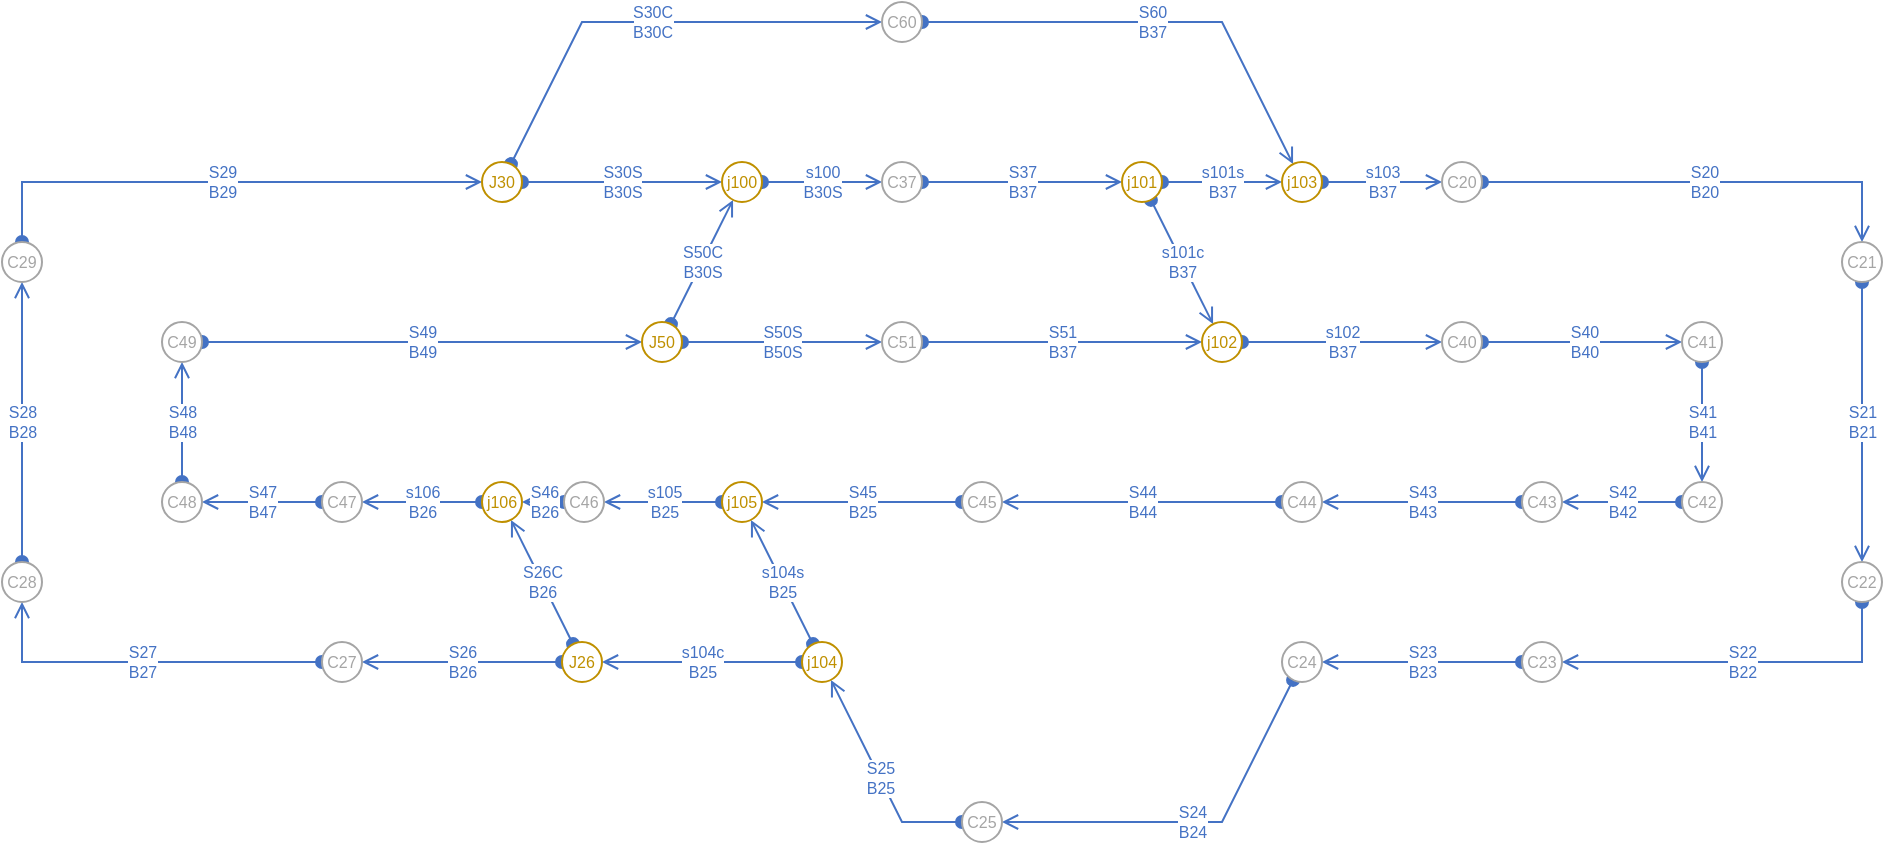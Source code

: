 <mxfile compressed="false" version="20.8.16" type="device">
  <diagram id="K6tpQGdSyWYsWiGt794e" name="v1">
    <mxGraphModel dx="1780" dy="796" grid="1" gridSize="10" guides="1" tooltips="1" connect="1" arrows="1" fold="1" page="1" pageScale="1" pageWidth="827" pageHeight="1169" math="0" shadow="0">
      <root>
        <mxCell id="0" />
        <mxCell id="1" parent="0" />
        <object label="%id%&lt;br&gt;%blockId%" placeholders="1" type="section" blockId="B29" id="S29">
          <mxCell style="endArrow=open;html=1;rounded=0;startArrow=oval;startFill=1;endFill=0;fontSize=8;fontColor=#4472C4;strokeColor=#4472C4;" parent="1" source="C29" target="J30" edge="1">
            <mxGeometry width="100" height="100" relative="1" as="geometry">
              <mxPoint x="150" y="160" as="sourcePoint" />
              <mxPoint x="290.0" y="160" as="targetPoint" />
              <Array as="points">
                <mxPoint x="80" y="200" />
              </Array>
            </mxGeometry>
          </mxCell>
        </object>
        <object label="%id%&lt;br&gt;%blockId%" placeholders="1" type="section" blockId="B37" id="s101c">
          <mxCell style="endArrow=open;html=1;rounded=0;startArrow=oval;startFill=1;endFill=0;fontSize=8;fontColor=#4472C4;strokeColor=#4472C4;" parent="1" source="j101" target="j102" edge="1">
            <mxGeometry width="100" height="100" relative="1" as="geometry">
              <mxPoint x="430" y="230" as="sourcePoint" />
              <mxPoint x="570.0" y="230" as="targetPoint" />
            </mxGeometry>
          </mxCell>
        </object>
        <object label="%id%&lt;br&gt;%blockId%" placeholders="1" type="section" blockId="B37" id="s101s">
          <mxCell style="endArrow=open;html=1;rounded=0;startArrow=oval;startFill=1;endFill=0;fontSize=8;fontColor=#4472C4;strokeColor=#4472C4;" parent="1" source="j101" target="j103" edge="1">
            <mxGeometry width="100" height="100" relative="1" as="geometry">
              <mxPoint x="654.434" y="218.963" as="sourcePoint" />
              <mxPoint x="685.528" y="281.056" as="targetPoint" />
            </mxGeometry>
          </mxCell>
        </object>
        <object label="%id%&lt;br&gt;%blockId%" placeholders="1" type="section" blockId="B37" id="S37">
          <mxCell style="endArrow=open;html=1;rounded=0;startArrow=oval;startFill=1;endFill=0;fontSize=8;fontColor=#4472C4;strokeColor=#4472C4;" parent="1" source="C37" target="j101" edge="1">
            <mxGeometry width="100" height="100" relative="1" as="geometry">
              <mxPoint x="540" y="170" as="sourcePoint" />
              <mxPoint x="665.528" y="281.056" as="targetPoint" />
              <mxPoint as="offset" />
            </mxGeometry>
          </mxCell>
        </object>
        <object label="%id%&lt;br&gt;%blockId%" placeholders="1" type="section" blockId="B30S" id="S50C">
          <mxCell style="endArrow=open;html=1;rounded=0;startArrow=oval;startFill=1;endFill=0;fontSize=8;fontColor=#4472C4;strokeColor=#4472C4;" parent="1" source="J50" target="j100" edge="1">
            <mxGeometry width="100" height="100" relative="1" as="geometry">
              <mxPoint x="614.451" y="218.955" as="sourcePoint" />
              <mxPoint x="645.509" y="281.065" as="targetPoint" />
            </mxGeometry>
          </mxCell>
        </object>
        <object label="%id%&lt;br&gt;%blockId%" placeholders="1" type="section" blockId="B50S" id="S50S">
          <mxCell style="endArrow=open;html=1;rounded=0;startArrow=oval;startFill=1;endFill=0;fontSize=8;fontColor=#4472C4;strokeColor=#4472C4;" parent="1" source="J50" target="C51" edge="1">
            <mxGeometry width="100" height="100" relative="1" as="geometry">
              <mxPoint x="644.451" y="228.955" as="sourcePoint" />
              <mxPoint x="520" y="300" as="targetPoint" />
              <mxPoint as="offset" />
            </mxGeometry>
          </mxCell>
        </object>
        <object label="%id%&lt;br&gt;%blockId%" placeholders="1" type="section" blockId="B30S" id="S30S">
          <mxCell style="endArrow=open;html=1;rounded=0;startArrow=oval;startFill=1;endFill=0;fontSize=8;fontColor=#4472C4;strokeColor=#4472C4;" parent="1" source="J30" target="j100" edge="1">
            <mxGeometry width="100" height="100" relative="1" as="geometry">
              <mxPoint x="414.472" y="281.056" as="sourcePoint" />
              <mxPoint x="445.528" y="218.944" as="targetPoint" />
            </mxGeometry>
          </mxCell>
        </object>
        <object label="%id%&lt;br&gt;%blockId%" placeholders="1" type="section" blockId="B26" id="s106">
          <mxCell style="endArrow=open;html=1;rounded=0;startArrow=oval;startFill=1;endFill=0;fontSize=8;fontColor=#4472C4;strokeColor=#4472C4;" parent="1" source="j106" target="C47" edge="1">
            <mxGeometry width="100" height="100" relative="1" as="geometry">
              <mxPoint x="210" y="360" as="sourcePoint" />
              <mxPoint x="140" y="360" as="targetPoint" />
            </mxGeometry>
          </mxCell>
        </object>
        <object label="%id%&lt;br&gt;%blockId%" placeholders="1" type="section" blockId="B25" id="s105">
          <mxCell style="endArrow=open;html=1;rounded=0;startArrow=oval;startFill=1;endFill=0;fontSize=8;fontColor=#4472C4;strokeColor=#4472C4;" parent="1" source="j105" target="C46" edge="1">
            <mxGeometry width="100" height="100" relative="1" as="geometry">
              <mxPoint x="410" y="360" as="sourcePoint" />
              <mxPoint x="320.0" y="170" as="targetPoint" />
            </mxGeometry>
          </mxCell>
        </object>
        <object label="%id%&lt;br&gt;%blockId%" placeholders="1" type="section" blockId="B25" id="s104c">
          <mxCell style="endArrow=open;html=1;rounded=0;startArrow=oval;startFill=1;endFill=0;fontSize=8;fontColor=#4472C4;strokeColor=#4472C4;" parent="1" source="j104" target="J26" edge="1">
            <mxGeometry width="100" height="100" relative="1" as="geometry">
              <mxPoint x="170" y="180" as="sourcePoint" />
              <mxPoint x="310.0" y="180" as="targetPoint" />
              <mxPoint as="offset" />
            </mxGeometry>
          </mxCell>
        </object>
        <object label="%id%&lt;br&gt;%blockId%" placeholders="1" type="section" blockId="B26" id="S26C">
          <mxCell style="endArrow=open;html=1;rounded=0;startArrow=oval;startFill=1;endFill=0;fontSize=8;fontColor=#4472C4;strokeColor=#4472C4;" parent="1" source="J26" target="j106" edge="1">
            <mxGeometry x="-0.002" width="100" height="100" relative="1" as="geometry">
              <mxPoint x="480" y="450" as="sourcePoint" />
              <mxPoint x="330" y="390" as="targetPoint" />
              <mxPoint as="offset" />
            </mxGeometry>
          </mxCell>
        </object>
        <object label="%id%&lt;br&gt;%blockId%" placeholders="1" type="section" blockId="B25" id="s104s">
          <mxCell style="endArrow=open;html=1;rounded=0;startArrow=oval;startFill=1;endFill=0;fontSize=8;fontColor=#4472C4;strokeColor=#4472C4;" parent="1" source="j104" target="j105" edge="1">
            <mxGeometry width="100" height="100" relative="1" as="geometry">
              <mxPoint x="325.545" y="441.047" as="sourcePoint" />
              <mxPoint x="294.472" y="378.944" as="targetPoint" />
            </mxGeometry>
          </mxCell>
        </object>
        <object label="%id%&lt;br&gt;%blockId%" placeholders="1" type="section" blockId="B26" id="S46">
          <mxCell style="endArrow=open;html=1;rounded=0;startArrow=oval;startFill=1;endFill=0;fontSize=8;fontColor=#4472C4;strokeColor=#4472C4;" parent="1" source="C46" target="j106" edge="1">
            <mxGeometry width="100" height="100" relative="1" as="geometry">
              <mxPoint x="460" y="340" as="sourcePoint" />
              <mxPoint x="410" y="310" as="targetPoint" />
            </mxGeometry>
          </mxCell>
        </object>
        <object label="%id%&lt;br&gt;%blockId%" placeholders="1" type="section" blockId="B25" id="S25">
          <mxCell style="endArrow=open;html=1;rounded=0;startArrow=oval;startFill=1;endFill=0;fontSize=8;fontColor=#4472C4;strokeColor=#4472C4;" parent="1" source="C25" target="j104" edge="1">
            <mxGeometry x="0.001" width="100" height="100" relative="1" as="geometry">
              <mxPoint x="515.528" y="511.056" as="sourcePoint" />
              <mxPoint x="424.472" y="388.944" as="targetPoint" />
              <Array as="points">
                <mxPoint x="520" y="520" />
              </Array>
              <mxPoint as="offset" />
            </mxGeometry>
          </mxCell>
        </object>
        <object label="%id%&lt;br&gt;%blockId%" placeholders="1" type="section" blockId="B27" id="S27">
          <mxCell style="endArrow=open;html=1;rounded=0;startArrow=oval;startFill=1;endFill=0;fontSize=8;fontColor=#4472C4;strokeColor=#4472C4;" parent="1" source="C27" target="C28" edge="1">
            <mxGeometry x="-0.002" width="100" height="100" relative="1" as="geometry">
              <mxPoint x="160" y="440" as="sourcePoint" />
              <mxPoint x="100" y="440" as="targetPoint" />
              <mxPoint as="offset" />
              <Array as="points">
                <mxPoint x="80" y="440" />
              </Array>
            </mxGeometry>
          </mxCell>
        </object>
        <object label="%id%&lt;br&gt;%blockId%" placeholders="1" type="section" blockId="B30C" id="S30C">
          <mxCell style="endArrow=open;html=1;rounded=0;startArrow=oval;startFill=1;endFill=0;fontSize=8;fontColor=#4472C4;strokeColor=#4472C4;" parent="1" source="J30" target="C60" edge="1">
            <mxGeometry width="100" height="100" relative="1" as="geometry">
              <mxPoint x="340" y="210" as="sourcePoint" />
              <mxPoint x="440" y="210" as="targetPoint" />
              <Array as="points">
                <mxPoint x="360" y="120" />
              </Array>
            </mxGeometry>
          </mxCell>
        </object>
        <object label="%id%&lt;br&gt;%blockId%" placeholders="1" type="section" blockId="B37" id="S60">
          <mxCell style="endArrow=open;html=1;rounded=0;startArrow=oval;startFill=1;endFill=0;fontSize=8;fontColor=#4472C4;strokeColor=#4472C4;" parent="1" source="C60" target="j103" edge="1">
            <mxGeometry width="100" height="100" relative="1" as="geometry">
              <mxPoint x="350" y="220" as="sourcePoint" />
              <mxPoint x="718" y="160" as="targetPoint" />
              <Array as="points">
                <mxPoint x="680" y="120" />
              </Array>
            </mxGeometry>
          </mxCell>
        </object>
        <object label="%id%&lt;br&gt;%blockId%" placeholders="1" type="section" blockId="B30S" id="s100">
          <mxCell style="endArrow=open;html=1;rounded=0;startArrow=oval;startFill=1;endFill=0;fontSize=8;fontColor=#4472C4;strokeColor=#4472C4;" parent="1" source="j100" target="C37" edge="1">
            <mxGeometry width="100" height="100" relative="1" as="geometry">
              <mxPoint x="460" y="210" as="sourcePoint" />
              <mxPoint x="640" y="210" as="targetPoint" />
            </mxGeometry>
          </mxCell>
        </object>
        <object label="%id%&lt;br&gt;%blockId%" placeholders="1" type="section" blockId="B37" id="S51">
          <mxCell style="endArrow=open;html=1;rounded=0;startArrow=oval;startFill=1;endFill=0;fontSize=8;fontColor=#4472C4;strokeColor=#4472C4;" parent="1" source="C51" target="j102" edge="1">
            <mxGeometry width="100" height="100" relative="1" as="geometry">
              <mxPoint x="419.864" y="291.644" as="sourcePoint" />
              <mxPoint x="530" y="310" as="targetPoint" />
              <mxPoint as="offset" />
            </mxGeometry>
          </mxCell>
        </object>
        <object label="%id%&lt;br&gt;%blockId%" placeholders="1" type="section" blockId="B37" id="s103">
          <mxCell style="endArrow=open;html=1;rounded=0;startArrow=oval;startFill=1;endFill=0;fontSize=8;fontColor=#4472C4;strokeColor=#4472C4;" parent="1" source="j103" target="C20" edge="1">
            <mxGeometry width="100" height="100" relative="1" as="geometry">
              <mxPoint x="764" y="210" as="sourcePoint" />
              <mxPoint x="850" y="240" as="targetPoint" />
            </mxGeometry>
          </mxCell>
        </object>
        <object label="%id%&lt;br&gt;%blockId%" placeholders="1" type="section" blockId="B37" id="s102">
          <mxCell style="endArrow=open;html=1;rounded=0;startArrow=oval;startFill=1;endFill=0;fontSize=8;fontColor=#4472C4;strokeColor=#4472C4;" parent="1" source="j102" target="C40" edge="1">
            <mxGeometry width="100" height="100" relative="1" as="geometry">
              <mxPoint x="780.0" y="210" as="sourcePoint" />
              <mxPoint x="800.0" y="210" as="targetPoint" />
              <mxPoint as="offset" />
            </mxGeometry>
          </mxCell>
        </object>
        <object label="%id%&lt;br&gt;%blockId%" placeholders="1" type="section" blockId="B40" id="S40">
          <mxCell style="endArrow=open;html=1;rounded=0;startArrow=oval;startFill=1;endFill=0;fontSize=8;fontColor=#4472C4;strokeColor=#4472C4;" parent="1" source="C40" target="C41" edge="1">
            <mxGeometry x="0.007" width="100" height="100" relative="1" as="geometry">
              <mxPoint x="740" y="290" as="sourcePoint" />
              <mxPoint x="900" y="360" as="targetPoint" />
              <mxPoint as="offset" />
            </mxGeometry>
          </mxCell>
        </object>
        <object label="%id%&lt;br&gt;%blockId%" placeholders="1" type="section" blockId="B41" id="S41">
          <mxCell style="endArrow=open;html=1;rounded=0;startArrow=oval;startFill=1;endFill=0;fontSize=8;fontColor=#4472C4;strokeColor=#4472C4;" parent="1" source="C41" target="C42" edge="1">
            <mxGeometry x="0.007" width="100" height="100" relative="1" as="geometry">
              <mxPoint x="820.0" y="290" as="sourcePoint" />
              <mxPoint x="880" y="340" as="targetPoint" />
              <mxPoint as="offset" />
            </mxGeometry>
          </mxCell>
        </object>
        <object label="%id%&lt;br&gt;%blockId%" placeholders="1" type="section" blockId="B42" id="S42">
          <mxCell style="endArrow=open;html=1;rounded=0;startArrow=oval;startFill=1;endFill=0;fontSize=8;fontColor=#4472C4;strokeColor=#4472C4;" parent="1" source="C42" target="C43" edge="1">
            <mxGeometry x="0.007" width="100" height="100" relative="1" as="geometry">
              <mxPoint x="930.0" y="300" as="sourcePoint" />
              <mxPoint x="930.0" y="360" as="targetPoint" />
              <mxPoint as="offset" />
            </mxGeometry>
          </mxCell>
        </object>
        <object label="%id%&lt;br&gt;%blockId%" placeholders="1" type="section" blockId="B43" id="S43">
          <mxCell style="endArrow=open;html=1;rounded=0;startArrow=oval;startFill=1;endFill=0;fontSize=8;fontColor=#4472C4;strokeColor=#4472C4;" parent="1" source="C43" target="C44" edge="1">
            <mxGeometry x="0.007" width="100" height="100" relative="1" as="geometry">
              <mxPoint x="830.033" y="350.815" as="sourcePoint" />
              <mxPoint x="810.0" y="360" as="targetPoint" />
              <mxPoint as="offset" />
            </mxGeometry>
          </mxCell>
        </object>
        <object label="%id%&lt;br&gt;%blockId%" placeholders="1" type="section" blockId="B20" id="S20">
          <mxCell style="endArrow=open;html=1;rounded=0;startArrow=oval;startFill=1;endFill=0;fontSize=8;fontColor=#4472C4;strokeColor=#4472C4;" parent="1" source="C20" target="C21" edge="1">
            <mxGeometry x="0.009" width="100" height="100" relative="1" as="geometry">
              <mxPoint x="820" y="290" as="sourcePoint" />
              <mxPoint x="930" y="200" as="targetPoint" />
              <mxPoint as="offset" />
              <Array as="points">
                <mxPoint x="1000" y="200" />
              </Array>
            </mxGeometry>
          </mxCell>
        </object>
        <object label="%id%&lt;br&gt;%blockId%" placeholders="1" type="section" blockId="B21" id="S21">
          <mxCell style="endArrow=open;html=1;rounded=0;startArrow=oval;startFill=1;endFill=0;fontSize=8;fontColor=#4472C4;strokeColor=#4472C4;" parent="1" source="C21" target="C22" edge="1">
            <mxGeometry width="100" height="100" relative="1" as="geometry">
              <mxPoint x="864" y="210" as="sourcePoint" />
              <mxPoint x="1014" y="240" as="targetPoint" />
            </mxGeometry>
          </mxCell>
        </object>
        <object label="%id%&lt;br&gt;%blockId%" placeholders="1" type="section" blockId="B22" id="S22">
          <mxCell style="endArrow=open;html=1;rounded=0;startArrow=oval;startFill=1;endFill=0;fontSize=8;fontColor=#4472C4;strokeColor=#4472C4;" parent="1" source="C22" target="C23" edge="1">
            <mxGeometry width="100" height="100" relative="1" as="geometry">
              <mxPoint x="970" y="260" as="sourcePoint" />
              <mxPoint x="970" y="400" as="targetPoint" />
              <Array as="points">
                <mxPoint x="1000" y="440" />
              </Array>
            </mxGeometry>
          </mxCell>
        </object>
        <object label="%id%&lt;br&gt;%blockId%" placeholders="1" type="section" blockId="B23" id="S23">
          <mxCell style="endArrow=open;html=1;rounded=0;startArrow=oval;startFill=1;endFill=0;fontSize=8;fontColor=#4472C4;strokeColor=#4472C4;" parent="1" source="C23" target="C24" edge="1">
            <mxGeometry width="100" height="100" relative="1" as="geometry">
              <mxPoint x="970" y="420" as="sourcePoint" />
              <mxPoint x="860" y="450" as="targetPoint" />
              <Array as="points" />
            </mxGeometry>
          </mxCell>
        </object>
        <object label="%id%&lt;br&gt;%blockId%" placeholders="1" type="section" blockId="B44" id="S44">
          <mxCell style="endArrow=open;html=1;rounded=0;startArrow=oval;startFill=1;endFill=0;fontSize=8;fontColor=#4472C4;strokeColor=#4472C4;" parent="1" source="C44" target="C45" edge="1">
            <mxGeometry width="100" height="100" relative="1" as="geometry">
              <mxPoint x="550" y="370" as="sourcePoint" />
              <mxPoint x="420" y="370" as="targetPoint" />
            </mxGeometry>
          </mxCell>
        </object>
        <object label="%id%&lt;br&gt;%blockId%" placeholders="1" type="section" blockId="B47" id="S47">
          <mxCell style="endArrow=open;html=1;rounded=0;startArrow=oval;startFill=1;endFill=0;fontSize=8;fontColor=#4472C4;strokeColor=#4472C4;" parent="1" source="C47" target="C48" edge="1">
            <mxGeometry width="100" height="100" relative="1" as="geometry">
              <mxPoint x="360" y="370.0" as="sourcePoint" />
              <mxPoint x="260" y="370.0" as="targetPoint" />
            </mxGeometry>
          </mxCell>
        </object>
        <object label="%id%&lt;br&gt;%blockId%" placeholders="1" type="section" blockId="B48" id="S48">
          <mxCell style="endArrow=open;html=1;rounded=0;startArrow=oval;startFill=1;endFill=0;fontSize=8;fontColor=#4472C4;strokeColor=#4472C4;" parent="1" source="C48" target="C49" edge="1">
            <mxGeometry width="100" height="100" relative="1" as="geometry">
              <mxPoint x="240.0" y="370" as="sourcePoint" />
              <mxPoint x="180" y="370" as="targetPoint" />
            </mxGeometry>
          </mxCell>
        </object>
        <object label="%id%&lt;br&gt;%blockId%" placeholders="1" type="section" blockId="B49" id="S49">
          <mxCell style="endArrow=open;html=1;rounded=0;startArrow=oval;startFill=1;endFill=0;fontSize=8;fontColor=#4472C4;strokeColor=#4472C4;" parent="1" source="C49" target="J50" edge="1">
            <mxGeometry width="100" height="100" relative="1" as="geometry">
              <mxPoint x="130" y="360" as="sourcePoint" />
              <mxPoint x="130" y="300" as="targetPoint" />
            </mxGeometry>
          </mxCell>
        </object>
        <object label="%id%&lt;br&gt;%blockId%" placeholders="1" type="section" blockId="B28" id="S28">
          <mxCell style="endArrow=open;html=1;rounded=0;startArrow=oval;startFill=1;endFill=0;fontSize=8;fontColor=#4472C4;strokeColor=#4472C4;" parent="1" source="C28" target="C29" edge="1">
            <mxGeometry width="100" height="100" relative="1" as="geometry">
              <mxPoint x="360.0" y="450" as="sourcePoint" />
              <mxPoint x="110" y="420" as="targetPoint" />
              <mxPoint as="offset" />
            </mxGeometry>
          </mxCell>
        </object>
        <object label="%id%&lt;br&gt;%blockId%" placeholders="1" type="section" blockId="B26" id="S26">
          <mxCell style="endArrow=open;html=1;rounded=0;startArrow=oval;startFill=1;endFill=0;fontSize=8;fontColor=#4472C4;strokeColor=#4472C4;" parent="1" source="J26" target="C27" edge="1">
            <mxGeometry width="100" height="100" relative="1" as="geometry">
              <mxPoint x="240" y="370" as="sourcePoint" />
              <mxPoint x="180" y="370" as="targetPoint" />
            </mxGeometry>
          </mxCell>
        </object>
        <object label="%id%&lt;br&gt;%blockId%" placeholders="1" type="section" blockId="B24" id="S24">
          <mxCell style="endArrow=open;html=1;rounded=0;startArrow=oval;startFill=1;endFill=0;fontSize=8;fontColor=#4472C4;strokeColor=#4472C4;" parent="1" source="C24" target="C25" edge="1">
            <mxGeometry width="100" height="100" relative="1" as="geometry">
              <mxPoint x="710" y="500" as="sourcePoint" />
              <mxPoint x="459.822" y="451.878" as="targetPoint" />
              <Array as="points">
                <mxPoint x="680" y="520" />
              </Array>
            </mxGeometry>
          </mxCell>
        </object>
        <object label="%id%&lt;br&gt;%blockId%" placeholders="1" type="section" blockId="B25" id="S45">
          <mxCell style="endArrow=open;html=1;rounded=0;startArrow=oval;startFill=1;endFill=0;fontSize=8;fontColor=#4472C4;strokeColor=#4472C4;" parent="1" source="C45" target="j105" edge="1">
            <mxGeometry width="100" height="100" relative="1" as="geometry">
              <mxPoint x="485.552" y="521.044" as="sourcePoint" />
              <mxPoint x="510" y="390" as="targetPoint" />
            </mxGeometry>
          </mxCell>
        </object>
        <object label="%id%" placeholders="1" type="junction" id="C29">
          <mxCell style="ellipse;whiteSpace=wrap;html=1;aspect=fixed;fontSize=8;fontColor=#A5A5A5;strokeColor=#A5A5A5;" parent="1" vertex="1">
            <mxGeometry x="70" y="230" width="20" height="20" as="geometry" />
          </mxCell>
        </object>
        <object label="%id%" placeholders="1" type="junction" id="j101">
          <mxCell style="ellipse;whiteSpace=wrap;html=1;aspect=fixed;fontSize=8;fontColor=#BF9000;strokeColor=#BF9000;" parent="1" vertex="1">
            <mxGeometry x="630" y="190" width="20" height="20" as="geometry" />
          </mxCell>
        </object>
        <object label="%id%" placeholders="1" type="junction" id="j103">
          <mxCell style="ellipse;whiteSpace=wrap;html=1;aspect=fixed;fontSize=8;fontColor=#BF9000;strokeColor=#BF9000;" parent="1" vertex="1">
            <mxGeometry x="710" y="190" width="20" height="20" as="geometry" />
          </mxCell>
        </object>
        <object label="%id%" placeholders="1" type="junction" id="j100">
          <mxCell style="ellipse;whiteSpace=wrap;html=1;aspect=fixed;fontSize=8;fontColor=#BF9000;strokeColor=#BF9000;" parent="1" vertex="1">
            <mxGeometry x="430" y="190" width="20" height="20" as="geometry" />
          </mxCell>
        </object>
        <object label="%id%" placeholders="1" type="junction" id="J50">
          <mxCell style="ellipse;whiteSpace=wrap;html=1;aspect=fixed;fontSize=8;fontColor=#BF9000;strokeColor=#BF9000;" parent="1" vertex="1">
            <mxGeometry x="390" y="270" width="20" height="20" as="geometry" />
          </mxCell>
        </object>
        <object label="%id%" placeholders="1" type="junction" id="J30">
          <mxCell style="ellipse;whiteSpace=wrap;html=1;aspect=fixed;fontSize=8;fontColor=#BF9000;strokeColor=#BF9000;" parent="1" vertex="1">
            <mxGeometry x="310" y="190" width="20" height="20" as="geometry" />
          </mxCell>
        </object>
        <object label="%id%" placeholders="1" type="junction" id="j105">
          <mxCell style="ellipse;whiteSpace=wrap;html=1;aspect=fixed;fontSize=8;fontColor=#BF9000;strokeColor=#BF9000;" parent="1" vertex="1">
            <mxGeometry x="430" y="350" width="20" height="20" as="geometry" />
          </mxCell>
        </object>
        <object label="%id%" placeholders="1" type="junction" id="j104">
          <mxCell style="ellipse;whiteSpace=wrap;html=1;aspect=fixed;fontSize=8;fontColor=#BF9000;strokeColor=#BF9000;" parent="1" vertex="1">
            <mxGeometry x="470" y="430" width="20" height="20" as="geometry" />
          </mxCell>
        </object>
        <object label="%id%" placeholders="1" type="junction" id="J26">
          <mxCell style="ellipse;whiteSpace=wrap;html=1;aspect=fixed;fontSize=8;fontColor=#BF9000;strokeColor=#BF9000;" parent="1" vertex="1">
            <mxGeometry x="350" y="430" width="20" height="20" as="geometry" />
          </mxCell>
        </object>
        <object label="%id%" placeholders="1" type="junction" id="j106">
          <mxCell style="ellipse;whiteSpace=wrap;html=1;aspect=fixed;fontSize=8;fontColor=#BF9000;strokeColor=#BF9000;" parent="1" vertex="1">
            <mxGeometry x="310" y="350" width="20" height="20" as="geometry" />
          </mxCell>
        </object>
        <object label="%id%" placeholders="1" type="junction" id="C60">
          <mxCell style="ellipse;whiteSpace=wrap;html=1;aspect=fixed;fontSize=8;fontColor=#A5A5A5;strokeColor=#A5A5A5;" parent="1" vertex="1">
            <mxGeometry x="510" y="110" width="20" height="20" as="geometry" />
          </mxCell>
        </object>
        <object label="%id%" placeholders="1" type="junction" id="C37">
          <mxCell style="ellipse;whiteSpace=wrap;html=1;aspect=fixed;fontSize=8;fontColor=#A5A5A5;strokeColor=#A5A5A5;" parent="1" vertex="1">
            <mxGeometry x="510" y="190" width="20" height="20" as="geometry" />
          </mxCell>
        </object>
        <object label="%id%" placeholders="1" type="junction" id="C51">
          <mxCell style="ellipse;whiteSpace=wrap;html=1;aspect=fixed;fontSize=8;fontColor=#A5A5A5;strokeColor=#A5A5A5;" parent="1" vertex="1">
            <mxGeometry x="510" y="270" width="20" height="20" as="geometry" />
          </mxCell>
        </object>
        <object label="%id%" placeholders="1" type="junction" id="j102">
          <mxCell style="ellipse;whiteSpace=wrap;html=1;aspect=fixed;fontSize=8;fontColor=#BF9000;strokeColor=#BF9000;" parent="1" vertex="1">
            <mxGeometry x="670" y="270" width="20" height="20" as="geometry" />
          </mxCell>
        </object>
        <object label="%id%" placeholders="1" type="junction" id="C40">
          <mxCell style="ellipse;whiteSpace=wrap;html=1;aspect=fixed;fontSize=8;fontColor=#A5A5A5;strokeColor=#A5A5A5;" parent="1" vertex="1">
            <mxGeometry x="790" y="270" width="20" height="20" as="geometry" />
          </mxCell>
        </object>
        <object label="%id%" placeholders="1" type="junction" id="C20">
          <mxCell style="ellipse;whiteSpace=wrap;html=1;aspect=fixed;fontSize=8;fontColor=#A5A5A5;strokeColor=#A5A5A5;" parent="1" vertex="1">
            <mxGeometry x="790" y="190" width="20" height="20" as="geometry" />
          </mxCell>
        </object>
        <object label="%id%" placeholders="1" type="junction" id="C41">
          <mxCell style="ellipse;whiteSpace=wrap;html=1;aspect=fixed;fontSize=8;fontColor=#A5A5A5;strokeColor=#A5A5A5;" parent="1" vertex="1">
            <mxGeometry x="910" y="270" width="20" height="20" as="geometry" />
          </mxCell>
        </object>
        <object label="%id%" placeholders="1" type="junction" id="C42">
          <mxCell style="ellipse;whiteSpace=wrap;html=1;aspect=fixed;fontSize=8;fontColor=#A5A5A5;strokeColor=#A5A5A5;" parent="1" vertex="1">
            <mxGeometry x="910" y="350" width="20" height="20" as="geometry" />
          </mxCell>
        </object>
        <object label="%id%" placeholders="1" type="junction" id="C43">
          <mxCell style="ellipse;whiteSpace=wrap;html=1;aspect=fixed;fontSize=8;fontColor=#A5A5A5;strokeColor=#A5A5A5;" parent="1" vertex="1">
            <mxGeometry x="830" y="350" width="20" height="20" as="geometry" />
          </mxCell>
        </object>
        <object label="%id%" placeholders="1" type="junction" id="C44">
          <mxCell style="ellipse;whiteSpace=wrap;html=1;aspect=fixed;fontSize=8;fontColor=#A5A5A5;strokeColor=#A5A5A5;" parent="1" vertex="1">
            <mxGeometry x="710" y="350" width="20" height="20" as="geometry" />
          </mxCell>
        </object>
        <object label="%id%" placeholders="1" type="junction" id="C21">
          <mxCell style="ellipse;whiteSpace=wrap;html=1;aspect=fixed;fontSize=8;fontColor=#A5A5A5;strokeColor=#A5A5A5;" parent="1" vertex="1">
            <mxGeometry x="990" y="230" width="20" height="20" as="geometry" />
          </mxCell>
        </object>
        <object label="%id%" placeholders="1" type="junction" id="C22">
          <mxCell style="ellipse;whiteSpace=wrap;html=1;aspect=fixed;fontSize=8;fontColor=#A5A5A5;strokeColor=#A5A5A5;" parent="1" vertex="1">
            <mxGeometry x="990" y="390" width="20" height="20" as="geometry" />
          </mxCell>
        </object>
        <object label="%id%" placeholders="1" type="junction" id="C23">
          <mxCell style="ellipse;whiteSpace=wrap;html=1;aspect=fixed;fontSize=8;fontColor=#A5A5A5;strokeColor=#A5A5A5;" parent="1" vertex="1">
            <mxGeometry x="830" y="430" width="20" height="20" as="geometry" />
          </mxCell>
        </object>
        <object label="%id%" placeholders="1" type="junction" id="C24">
          <mxCell style="ellipse;whiteSpace=wrap;html=1;aspect=fixed;fontSize=8;fontColor=#A5A5A5;strokeColor=#A5A5A5;" parent="1" vertex="1">
            <mxGeometry x="710" y="430" width="20" height="20" as="geometry" />
          </mxCell>
        </object>
        <object label="%id%" placeholders="1" type="junction" id="C45">
          <mxCell style="ellipse;whiteSpace=wrap;html=1;aspect=fixed;fontSize=8;fontColor=#A5A5A5;strokeColor=#A5A5A5;" parent="1" vertex="1">
            <mxGeometry x="550" y="350" width="20" height="20" as="geometry" />
          </mxCell>
        </object>
        <object label="%id%" placeholders="1" type="junction" id="C47">
          <mxCell style="ellipse;whiteSpace=wrap;html=1;aspect=fixed;fontSize=8;fontColor=#A5A5A5;strokeColor=#A5A5A5;" parent="1" vertex="1">
            <mxGeometry x="230" y="350" width="20" height="20" as="geometry" />
          </mxCell>
        </object>
        <object label="%id%" placeholders="1" type="junction" id="C48">
          <mxCell style="ellipse;whiteSpace=wrap;html=1;aspect=fixed;fontSize=8;fontColor=#A5A5A5;strokeColor=#A5A5A5;" parent="1" vertex="1">
            <mxGeometry x="150" y="350" width="20" height="20" as="geometry" />
          </mxCell>
        </object>
        <object label="%id%" placeholders="1" type="junction" id="C49">
          <mxCell style="ellipse;whiteSpace=wrap;html=1;aspect=fixed;fontSize=8;fontColor=#A5A5A5;strokeColor=#A5A5A5;" parent="1" vertex="1">
            <mxGeometry x="150" y="270" width="20" height="20" as="geometry" />
          </mxCell>
        </object>
        <object label="%id%" placeholders="1" type="junction" id="C28">
          <mxCell style="ellipse;whiteSpace=wrap;html=1;aspect=fixed;fontSize=8;fontColor=#A5A5A5;strokeColor=#A5A5A5;" parent="1" vertex="1">
            <mxGeometry x="70" y="390" width="20" height="20" as="geometry" />
          </mxCell>
        </object>
        <object label="%id%" placeholders="1" type="junction" id="C27">
          <mxCell style="ellipse;whiteSpace=wrap;html=1;aspect=fixed;fontSize=8;fontColor=#A5A5A5;strokeColor=#A5A5A5;" parent="1" vertex="1">
            <mxGeometry x="230" y="430" width="20" height="20" as="geometry" />
          </mxCell>
        </object>
        <object label="%id%" placeholders="1" type="junction" id="C25">
          <mxCell style="ellipse;whiteSpace=wrap;html=1;aspect=fixed;fontSize=8;fontColor=#A5A5A5;strokeColor=#A5A5A5;" parent="1" vertex="1">
            <mxGeometry x="550" y="510" width="20" height="20" as="geometry" />
          </mxCell>
        </object>
        <object label="%id%" placeholders="1" type="junction" id="C46">
          <mxCell style="ellipse;whiteSpace=wrap;html=1;aspect=fixed;fontSize=8;fontColor=#A5A5A5;strokeColor=#A5A5A5;" parent="1" vertex="1">
            <mxGeometry x="351" y="350" width="20" height="20" as="geometry" />
          </mxCell>
        </object>
      </root>
    </mxGraphModel>
  </diagram>
</mxfile>
